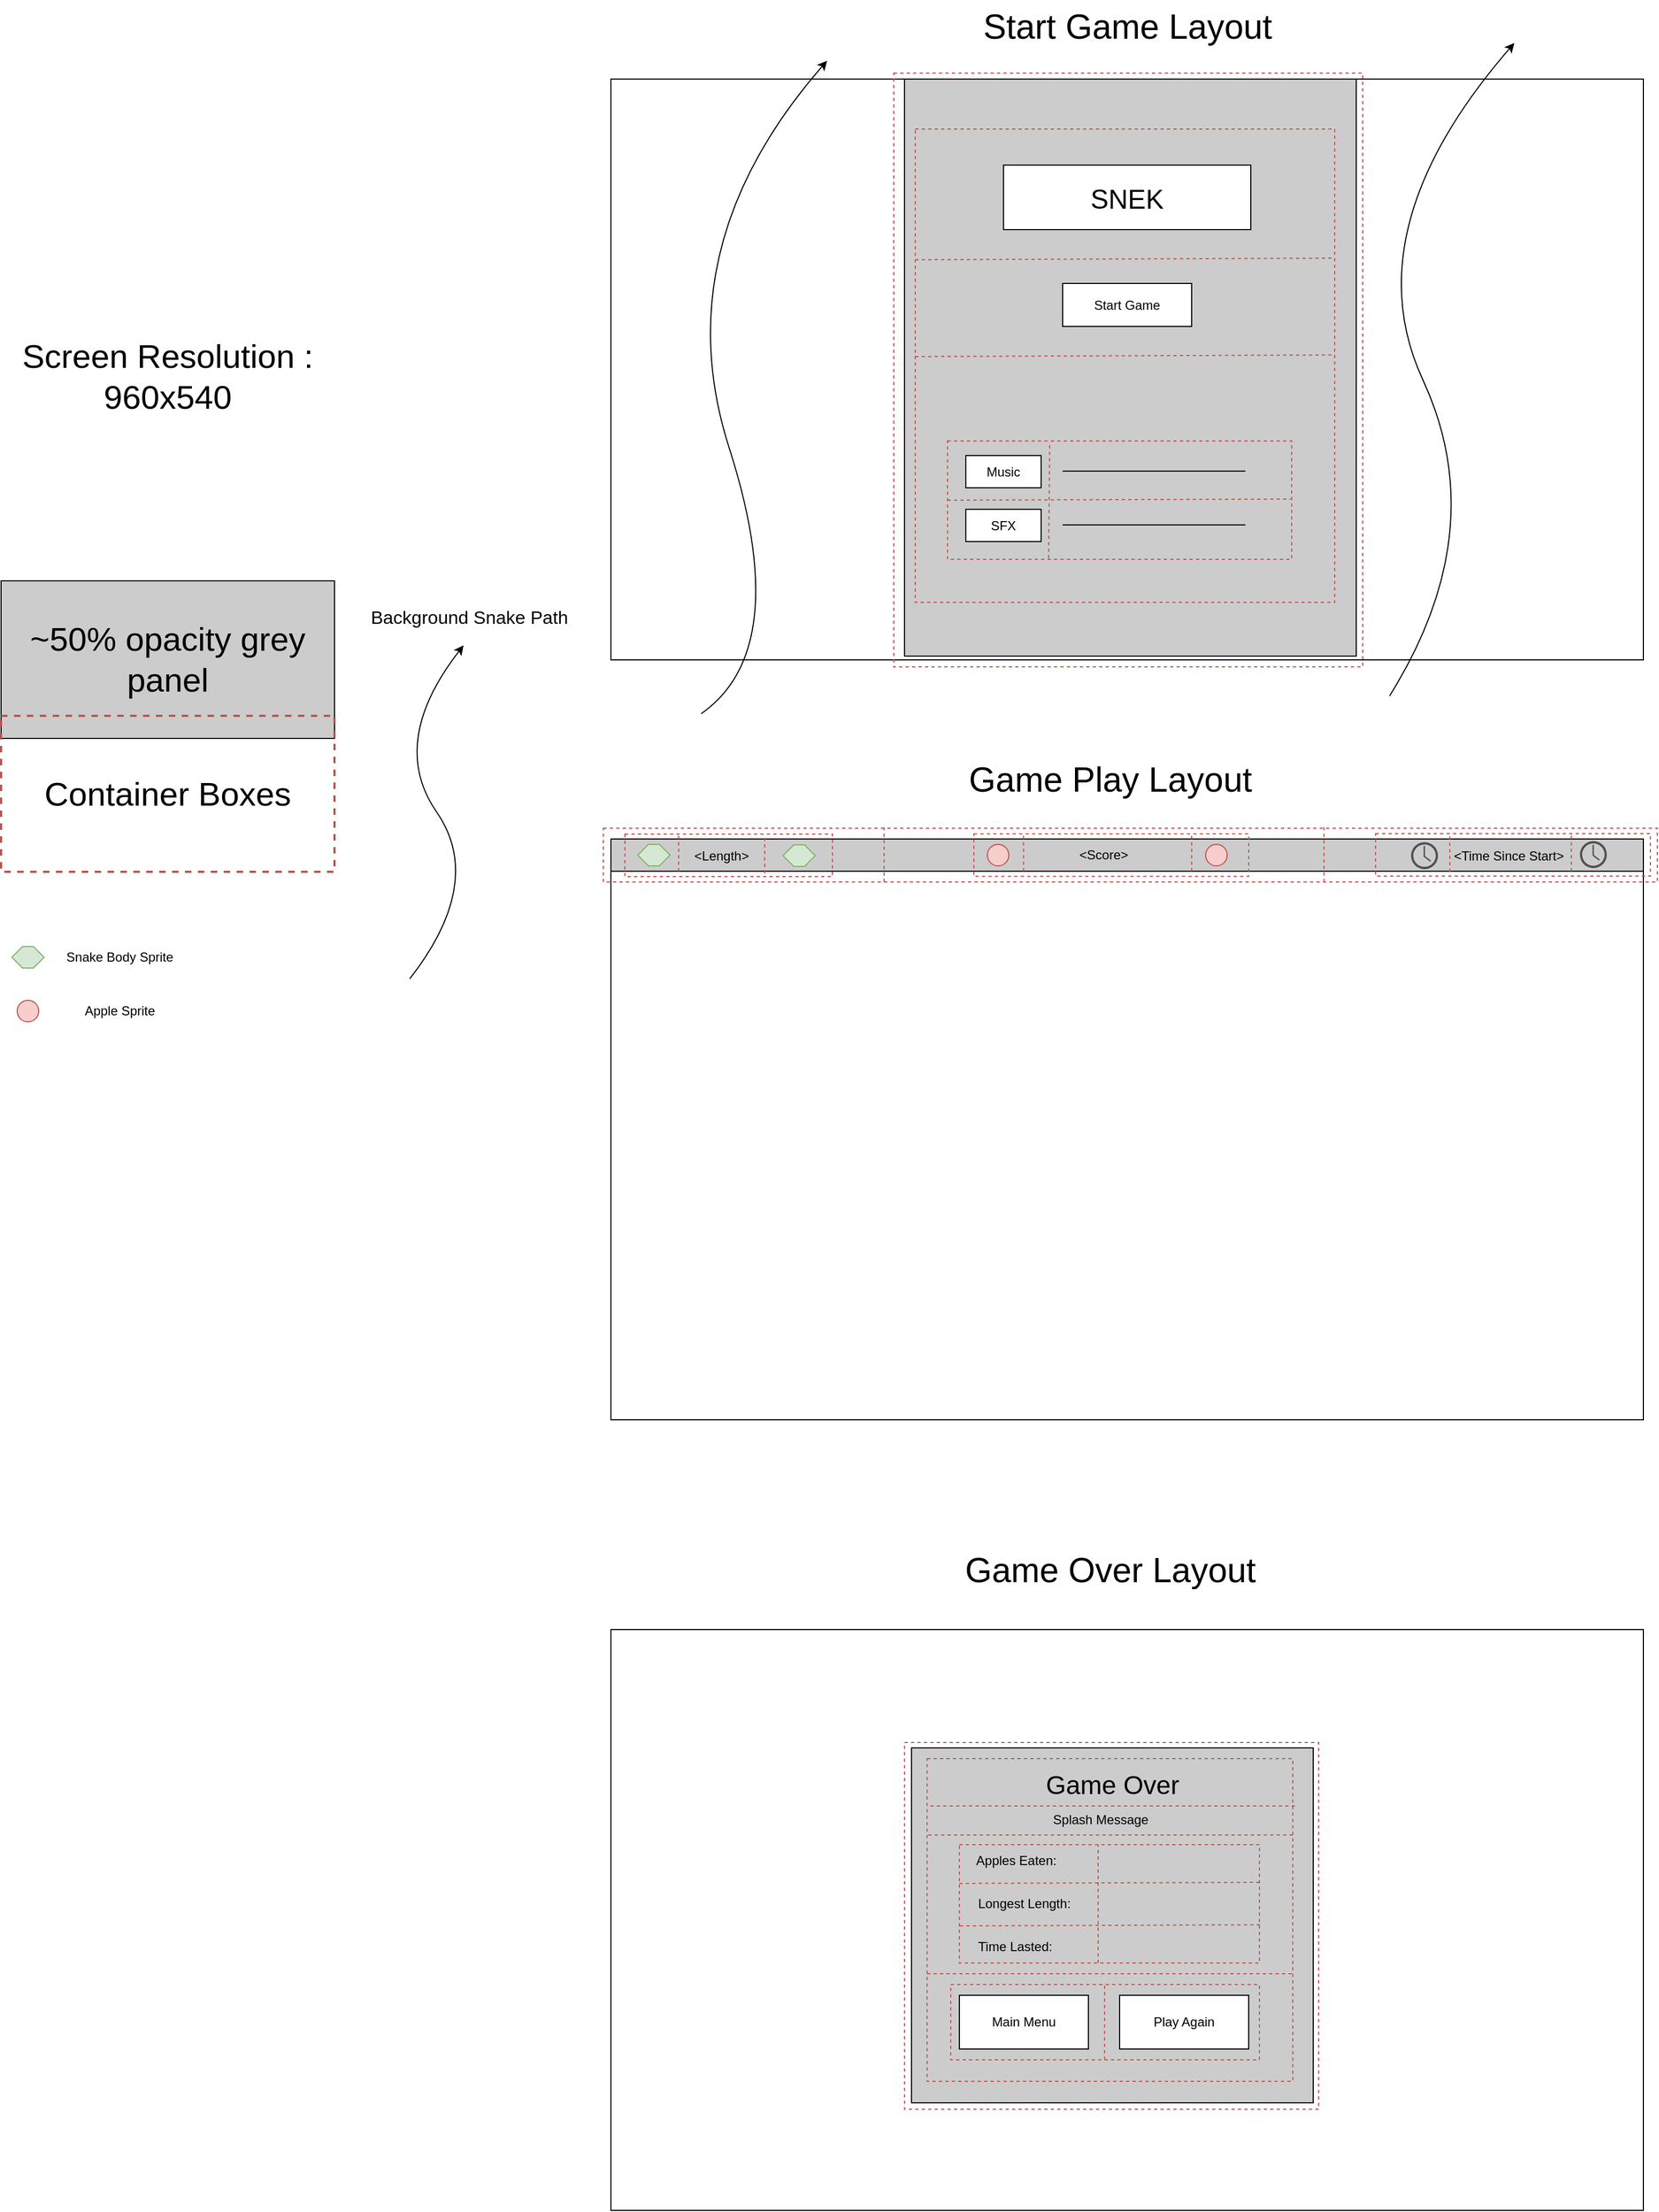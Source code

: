 <mxfile version="24.6.4" type="device">
  <diagram name="Page-1" id="9AzzWPS5db-NXkA7KzkK">
    <mxGraphModel dx="3001" dy="2727" grid="1" gridSize="10" guides="1" tooltips="1" connect="1" arrows="1" fold="1" page="1" pageScale="1" pageWidth="827" pageHeight="1169" math="0" shadow="0">
      <root>
        <mxCell id="0" />
        <mxCell id="1" parent="0" />
        <mxCell id="7LeRTyqalhS2gj-OQN5v-1" value="" style="rounded=0;whiteSpace=wrap;html=1;" vertex="1" parent="1">
          <mxGeometry x="-133" y="-1086.5" width="960" height="540" as="geometry" />
        </mxCell>
        <mxCell id="7LeRTyqalhS2gj-OQN5v-30" value="" style="rounded=0;whiteSpace=wrap;html=1;fillColor=#CCCCCC;" vertex="1" parent="1">
          <mxGeometry x="140" y="-1086.5" width="420" height="536.5" as="geometry" />
        </mxCell>
        <mxCell id="7LeRTyqalhS2gj-OQN5v-2" value="&lt;font style=&quot;font-size: 25px;&quot;&gt;SNEK&lt;/font&gt;" style="rounded=0;whiteSpace=wrap;html=1;" vertex="1" parent="1">
          <mxGeometry x="232" y="-1006.5" width="230" height="60" as="geometry" />
        </mxCell>
        <mxCell id="7LeRTyqalhS2gj-OQN5v-3" value="Start Game" style="rounded=0;whiteSpace=wrap;html=1;" vertex="1" parent="1">
          <mxGeometry x="287" y="-896.5" width="120" height="40" as="geometry" />
        </mxCell>
        <mxCell id="7LeRTyqalhS2gj-OQN5v-4" value="Music" style="rounded=0;whiteSpace=wrap;html=1;" vertex="1" parent="1">
          <mxGeometry x="197" y="-736.5" width="70" height="30" as="geometry" />
        </mxCell>
        <mxCell id="7LeRTyqalhS2gj-OQN5v-5" value="" style="endArrow=none;html=1;rounded=0;" edge="1" parent="1">
          <mxGeometry width="50" height="50" relative="1" as="geometry">
            <mxPoint x="287" y="-722" as="sourcePoint" />
            <mxPoint x="457" y="-722" as="targetPoint" />
          </mxGeometry>
        </mxCell>
        <mxCell id="7LeRTyqalhS2gj-OQN5v-6" value="SFX" style="rounded=0;whiteSpace=wrap;html=1;" vertex="1" parent="1">
          <mxGeometry x="197" y="-686.5" width="70" height="30" as="geometry" />
        </mxCell>
        <mxCell id="7LeRTyqalhS2gj-OQN5v-7" value="" style="endArrow=none;html=1;rounded=0;" edge="1" parent="1">
          <mxGeometry width="50" height="50" relative="1" as="geometry">
            <mxPoint x="287" y="-672" as="sourcePoint" />
            <mxPoint x="457" y="-672" as="targetPoint" />
          </mxGeometry>
        </mxCell>
        <mxCell id="7LeRTyqalhS2gj-OQN5v-8" value="" style="curved=1;endArrow=classic;html=1;rounded=0;" edge="1" parent="1">
          <mxGeometry width="50" height="50" relative="1" as="geometry">
            <mxPoint x="-49" y="-496.5" as="sourcePoint" />
            <mxPoint x="68" y="-1103.5" as="targetPoint" />
            <Array as="points">
              <mxPoint x="37" y="-556.5" />
              <mxPoint x="-83" y="-930.5" />
            </Array>
          </mxGeometry>
        </mxCell>
        <mxCell id="7LeRTyqalhS2gj-OQN5v-9" value="" style="curved=1;endArrow=classic;html=1;rounded=0;" edge="1" parent="1">
          <mxGeometry width="50" height="50" relative="1" as="geometry">
            <mxPoint x="591" y="-513" as="sourcePoint" />
            <mxPoint x="707" y="-1120" as="targetPoint" />
            <Array as="points">
              <mxPoint x="687" y="-666.5" />
              <mxPoint x="557" y="-947" />
            </Array>
          </mxGeometry>
        </mxCell>
        <mxCell id="7LeRTyqalhS2gj-OQN5v-11" value="" style="rounded=0;whiteSpace=wrap;html=1;" vertex="1" parent="1">
          <mxGeometry x="-133" y="355" width="960" height="540" as="geometry" />
        </mxCell>
        <mxCell id="7LeRTyqalhS2gj-OQN5v-12" value="&lt;font style=&quot;font-size: 32px;&quot;&gt;Start Game Layout&lt;/font&gt;" style="text;html=1;align=center;verticalAlign=middle;resizable=0;points=[];autosize=1;strokeColor=none;fillColor=none;" vertex="1" parent="1">
          <mxGeometry x="202" y="-1160" width="290" height="50" as="geometry" />
        </mxCell>
        <mxCell id="7LeRTyqalhS2gj-OQN5v-13" value="&lt;font style=&quot;font-size: 32px;&quot;&gt;Game Over Layout&lt;/font&gt;" style="text;html=1;align=center;verticalAlign=middle;resizable=0;points=[];autosize=1;strokeColor=none;fillColor=none;" vertex="1" parent="1">
          <mxGeometry x="186" y="275" width="290" height="50" as="geometry" />
        </mxCell>
        <mxCell id="7LeRTyqalhS2gj-OQN5v-14" value="" style="rounded=0;whiteSpace=wrap;html=1;fillColor=none;dashed=1;strokeColor=#b85450;" vertex="1" parent="1">
          <mxGeometry x="130" y="-1092" width="436" height="552" as="geometry" />
        </mxCell>
        <mxCell id="7LeRTyqalhS2gj-OQN5v-16" value="" style="rounded=0;whiteSpace=wrap;html=1;fillColor=none;dashed=1;strokeColor=#b85450;" vertex="1" parent="1">
          <mxGeometry x="150" y="-1040" width="390" height="440" as="geometry" />
        </mxCell>
        <mxCell id="7LeRTyqalhS2gj-OQN5v-19" value="" style="rounded=0;whiteSpace=wrap;html=1;fillColor=none;dashed=1;strokeColor=#b85450;" vertex="1" parent="1">
          <mxGeometry x="180" y="-750" width="320" height="110" as="geometry" />
        </mxCell>
        <mxCell id="7LeRTyqalhS2gj-OQN5v-20" value="" style="endArrow=none;html=1;rounded=0;fillColor=#f8cecc;strokeColor=#b85450;dashed=1;" edge="1" parent="1">
          <mxGeometry width="50" height="50" relative="1" as="geometry">
            <mxPoint x="274" y="-641" as="sourcePoint" />
            <mxPoint x="275" y="-749" as="targetPoint" />
          </mxGeometry>
        </mxCell>
        <mxCell id="7LeRTyqalhS2gj-OQN5v-21" value="" style="endArrow=none;html=1;rounded=0;fillColor=#f8cecc;strokeColor=#b85450;dashed=1;" edge="1" parent="1">
          <mxGeometry width="50" height="50" relative="1" as="geometry">
            <mxPoint x="180" y="-695" as="sourcePoint" />
            <mxPoint x="499" y="-696" as="targetPoint" />
          </mxGeometry>
        </mxCell>
        <mxCell id="7LeRTyqalhS2gj-OQN5v-22" value="" style="endArrow=none;html=1;rounded=0;fillColor=#f8cecc;strokeColor=#b85450;dashed=1;" edge="1" parent="1">
          <mxGeometry width="50" height="50" relative="1" as="geometry">
            <mxPoint x="150" y="-828.5" as="sourcePoint" />
            <mxPoint x="540" y="-830" as="targetPoint" />
          </mxGeometry>
        </mxCell>
        <mxCell id="7LeRTyqalhS2gj-OQN5v-23" value="" style="endArrow=none;html=1;rounded=0;fillColor=#f8cecc;strokeColor=#b85450;dashed=1;" edge="1" parent="1">
          <mxGeometry width="50" height="50" relative="1" as="geometry">
            <mxPoint x="150" y="-918.5" as="sourcePoint" />
            <mxPoint x="540" y="-920" as="targetPoint" />
          </mxGeometry>
        </mxCell>
        <mxCell id="7LeRTyqalhS2gj-OQN5v-29" value="" style="rounded=0;whiteSpace=wrap;html=1;fillColor=#CCCCCC;" vertex="1" parent="1">
          <mxGeometry x="146.5" y="465" width="373.5" height="330" as="geometry" />
        </mxCell>
        <mxCell id="7LeRTyqalhS2gj-OQN5v-24" value="" style="rounded=0;whiteSpace=wrap;html=1;fillColor=none;dashed=1;strokeColor=#b85450;" vertex="1" parent="1">
          <mxGeometry x="161" y="475" width="340" height="300" as="geometry" />
        </mxCell>
        <mxCell id="7LeRTyqalhS2gj-OQN5v-25" value="&lt;font style=&quot;font-size: 24px;&quot;&gt;Game Over&lt;/font&gt;" style="text;html=1;align=center;verticalAlign=middle;whiteSpace=wrap;rounded=0;" vertex="1" parent="1">
          <mxGeometry x="268.75" y="485" width="129" height="30" as="geometry" />
        </mxCell>
        <mxCell id="7LeRTyqalhS2gj-OQN5v-26" value="Apples Eaten:" style="text;html=1;align=center;verticalAlign=middle;whiteSpace=wrap;rounded=0;" vertex="1" parent="1">
          <mxGeometry x="204.5" y="555" width="78" height="30" as="geometry" />
        </mxCell>
        <mxCell id="7LeRTyqalhS2gj-OQN5v-27" value="Longest Length:" style="text;html=1;align=center;verticalAlign=middle;whiteSpace=wrap;rounded=0;" vertex="1" parent="1">
          <mxGeometry x="204.5" y="595" width="93" height="30" as="geometry" />
        </mxCell>
        <mxCell id="7LeRTyqalhS2gj-OQN5v-28" value="Time Lasted:" style="text;html=1;align=center;verticalAlign=middle;whiteSpace=wrap;rounded=0;" vertex="1" parent="1">
          <mxGeometry x="204.5" y="635" width="75.5" height="30" as="geometry" />
        </mxCell>
        <mxCell id="7LeRTyqalhS2gj-OQN5v-33" value="Main Menu" style="rounded=0;whiteSpace=wrap;html=1;" vertex="1" parent="1">
          <mxGeometry x="191" y="695" width="120" height="50" as="geometry" />
        </mxCell>
        <mxCell id="7LeRTyqalhS2gj-OQN5v-34" value="Play Again" style="rounded=0;whiteSpace=wrap;html=1;" vertex="1" parent="1">
          <mxGeometry x="340" y="695" width="120" height="50" as="geometry" />
        </mxCell>
        <mxCell id="7LeRTyqalhS2gj-OQN5v-35" value="" style="endArrow=none;html=1;rounded=0;fillColor=#f8cecc;strokeColor=#b85450;dashed=1;" edge="1" parent="1">
          <mxGeometry width="50" height="50" relative="1" as="geometry">
            <mxPoint x="162" y="546" as="sourcePoint" />
            <mxPoint x="502" y="546" as="targetPoint" />
          </mxGeometry>
        </mxCell>
        <mxCell id="7LeRTyqalhS2gj-OQN5v-36" value="" style="endArrow=none;html=1;rounded=0;fillColor=#f8cecc;strokeColor=#b85450;dashed=1;" edge="1" parent="1">
          <mxGeometry width="50" height="50" relative="1" as="geometry">
            <mxPoint x="161" y="675" as="sourcePoint" />
            <mxPoint x="501" y="675" as="targetPoint" />
          </mxGeometry>
        </mxCell>
        <mxCell id="7LeRTyqalhS2gj-OQN5v-37" value="" style="rounded=0;whiteSpace=wrap;html=1;fillColor=none;dashed=1;strokeColor=#b85450;" vertex="1" parent="1">
          <mxGeometry x="191" y="555" width="279" height="110" as="geometry" />
        </mxCell>
        <mxCell id="7LeRTyqalhS2gj-OQN5v-38" value="" style="rounded=0;whiteSpace=wrap;html=1;fillColor=none;dashed=1;strokeColor=#b85450;" vertex="1" parent="1">
          <mxGeometry x="183" y="685" width="287" height="70" as="geometry" />
        </mxCell>
        <mxCell id="7LeRTyqalhS2gj-OQN5v-40" value="" style="endArrow=none;html=1;rounded=0;fillColor=#f8cecc;strokeColor=#b85450;dashed=1;" edge="1" parent="1">
          <mxGeometry width="50" height="50" relative="1" as="geometry">
            <mxPoint x="191" y="591" as="sourcePoint" />
            <mxPoint x="470" y="590" as="targetPoint" />
          </mxGeometry>
        </mxCell>
        <mxCell id="7LeRTyqalhS2gj-OQN5v-41" value="" style="endArrow=none;html=1;rounded=0;fillColor=#f8cecc;strokeColor=#b85450;dashed=1;" edge="1" parent="1">
          <mxGeometry width="50" height="50" relative="1" as="geometry">
            <mxPoint x="191.5" y="630.5" as="sourcePoint" />
            <mxPoint x="470.5" y="629.5" as="targetPoint" />
          </mxGeometry>
        </mxCell>
        <mxCell id="7LeRTyqalhS2gj-OQN5v-42" value="" style="endArrow=none;html=1;rounded=0;fillColor=#f8cecc;strokeColor=#b85450;dashed=1;" edge="1" parent="1">
          <mxGeometry width="50" height="50" relative="1" as="geometry">
            <mxPoint x="320" y="665" as="sourcePoint" />
            <mxPoint x="320" y="555" as="targetPoint" />
          </mxGeometry>
        </mxCell>
        <mxCell id="7LeRTyqalhS2gj-OQN5v-43" value="" style="endArrow=none;html=1;rounded=0;fillColor=#f8cecc;strokeColor=#b85450;dashed=1;" edge="1" parent="1">
          <mxGeometry width="50" height="50" relative="1" as="geometry">
            <mxPoint x="326" y="755" as="sourcePoint" />
            <mxPoint x="326.05" y="685" as="targetPoint" />
          </mxGeometry>
        </mxCell>
        <mxCell id="7LeRTyqalhS2gj-OQN5v-44" value="" style="endArrow=none;html=1;rounded=0;fillColor=#f8cecc;strokeColor=#b85450;dashed=1;" edge="1" parent="1">
          <mxGeometry width="50" height="50" relative="1" as="geometry">
            <mxPoint x="164" y="519" as="sourcePoint" />
            <mxPoint x="504" y="519" as="targetPoint" />
          </mxGeometry>
        </mxCell>
        <mxCell id="7LeRTyqalhS2gj-OQN5v-45" value="Splash Message" style="text;html=1;align=center;verticalAlign=middle;resizable=0;points=[];autosize=1;strokeColor=none;fillColor=none;" vertex="1" parent="1">
          <mxGeometry x="267" y="517" width="110" height="30" as="geometry" />
        </mxCell>
        <mxCell id="7LeRTyqalhS2gj-OQN5v-46" value="" style="rounded=0;whiteSpace=wrap;html=1;" vertex="1" parent="1">
          <mxGeometry x="-133" y="-380" width="960" height="540" as="geometry" />
        </mxCell>
        <mxCell id="7LeRTyqalhS2gj-OQN5v-47" value="&lt;font style=&quot;font-size: 32px;&quot;&gt;Game Play Layout&lt;/font&gt;" style="text;html=1;align=center;verticalAlign=middle;resizable=0;points=[];autosize=1;strokeColor=none;fillColor=none;" vertex="1" parent="1">
          <mxGeometry x="186" y="-460" width="290" height="50" as="geometry" />
        </mxCell>
        <mxCell id="7LeRTyqalhS2gj-OQN5v-48" value="" style="rounded=0;whiteSpace=wrap;html=1;fillColor=#CCCCCC;" vertex="1" parent="1">
          <mxGeometry x="-133" y="-380" width="960" height="30" as="geometry" />
        </mxCell>
        <mxCell id="7LeRTyqalhS2gj-OQN5v-67" value="&amp;lt;Time Since Start&amp;gt;" style="text;html=1;align=center;verticalAlign=middle;whiteSpace=wrap;rounded=0;" vertex="1" parent="1">
          <mxGeometry x="647" y="-379.5" width="110" height="30" as="geometry" />
        </mxCell>
        <mxCell id="7LeRTyqalhS2gj-OQN5v-68" value="&amp;lt;Score&amp;gt;&amp;nbsp;" style="text;html=1;align=center;verticalAlign=middle;whiteSpace=wrap;rounded=0;" vertex="1" parent="1">
          <mxGeometry x="286.5" y="-380" width="80" height="30" as="geometry" />
        </mxCell>
        <mxCell id="7LeRTyqalhS2gj-OQN5v-69" value="" style="ellipse;whiteSpace=wrap;html=1;aspect=fixed;fillColor=#f8cecc;strokeColor=#b85450;" vertex="1" parent="1">
          <mxGeometry x="217" y="-375" width="20" height="20" as="geometry" />
        </mxCell>
        <mxCell id="7LeRTyqalhS2gj-OQN5v-70" value="" style="ellipse;whiteSpace=wrap;html=1;aspect=fixed;fillColor=#f8cecc;strokeColor=#b85450;" vertex="1" parent="1">
          <mxGeometry x="420" y="-375" width="20" height="20" as="geometry" />
        </mxCell>
        <mxCell id="7LeRTyqalhS2gj-OQN5v-74" value="" style="sketch=0;pointerEvents=1;shadow=0;dashed=0;html=1;strokeColor=none;fillColor=#505050;labelPosition=center;verticalLabelPosition=bottom;verticalAlign=top;outlineConnect=0;align=center;shape=mxgraph.office.concepts.clock;" vertex="1" parent="1">
          <mxGeometry x="611" y="-377" width="25" height="25" as="geometry" />
        </mxCell>
        <mxCell id="7LeRTyqalhS2gj-OQN5v-75" value="" style="sketch=0;pointerEvents=1;shadow=0;dashed=0;html=1;strokeColor=none;fillColor=#505050;labelPosition=center;verticalLabelPosition=bottom;verticalAlign=top;outlineConnect=0;align=center;shape=mxgraph.office.concepts.clock;" vertex="1" parent="1">
          <mxGeometry x="768" y="-378" width="25" height="25" as="geometry" />
        </mxCell>
        <mxCell id="7LeRTyqalhS2gj-OQN5v-76" value="" style="shape=hexagon;perimeter=hexagonPerimeter2;whiteSpace=wrap;html=1;fixedSize=1;size=10;fillColor=#d5e8d4;strokeColor=#82b366;" vertex="1" parent="1">
          <mxGeometry x="-108" y="-375" width="30" height="20" as="geometry" />
        </mxCell>
        <mxCell id="7LeRTyqalhS2gj-OQN5v-77" value="" style="shape=hexagon;perimeter=hexagonPerimeter2;whiteSpace=wrap;html=1;fixedSize=1;size=10;fillColor=#d5e8d4;strokeColor=#82b366;" vertex="1" parent="1">
          <mxGeometry x="27" y="-374.5" width="30" height="20" as="geometry" />
        </mxCell>
        <mxCell id="7LeRTyqalhS2gj-OQN5v-78" value="&amp;lt;Length&amp;gt;" style="text;html=1;align=center;verticalAlign=middle;whiteSpace=wrap;rounded=0;" vertex="1" parent="1">
          <mxGeometry x="-70" y="-379.5" width="80" height="30" as="geometry" />
        </mxCell>
        <mxCell id="7LeRTyqalhS2gj-OQN5v-79" value="Screen Resolution : 960x540" style="text;html=1;align=center;verticalAlign=middle;whiteSpace=wrap;rounded=0;strokeWidth=5;fontSize=31;" vertex="1" parent="1">
          <mxGeometry x="-700" y="-883" width="310" height="146.5" as="geometry" />
        </mxCell>
        <mxCell id="7LeRTyqalhS2gj-OQN5v-80" value="~50% opacity grey panel" style="text;html=1;align=center;verticalAlign=middle;whiteSpace=wrap;rounded=0;strokeWidth=1;fontSize=31;strokeColor=#000000;fillColor=#CCCCCC;" vertex="1" parent="1">
          <mxGeometry x="-700" y="-620" width="310" height="146.5" as="geometry" />
        </mxCell>
        <mxCell id="7LeRTyqalhS2gj-OQN5v-82" value="Container Boxes" style="text;html=1;align=center;verticalAlign=middle;whiteSpace=wrap;rounded=0;strokeWidth=2;fontSize=31;strokeColor=#b85450;dashed=1;fillColor=none;" vertex="1" parent="1">
          <mxGeometry x="-700" y="-494.5" width="310" height="145" as="geometry" />
        </mxCell>
        <mxCell id="7LeRTyqalhS2gj-OQN5v-83" value="" style="shape=hexagon;perimeter=hexagonPerimeter2;whiteSpace=wrap;html=1;fixedSize=1;size=10;fillColor=#d5e8d4;strokeColor=#82b366;" vertex="1" parent="1">
          <mxGeometry x="-690" y="-280" width="30" height="20" as="geometry" />
        </mxCell>
        <mxCell id="7LeRTyqalhS2gj-OQN5v-85" value="" style="ellipse;whiteSpace=wrap;html=1;aspect=fixed;fillColor=#f8cecc;strokeColor=#b85450;" vertex="1" parent="1">
          <mxGeometry x="-685" y="-230" width="20" height="20" as="geometry" />
        </mxCell>
        <mxCell id="7LeRTyqalhS2gj-OQN5v-86" value="Snake Body Sprite" style="text;html=1;align=center;verticalAlign=middle;resizable=0;points=[];autosize=1;strokeColor=none;fillColor=none;" vertex="1" parent="1">
          <mxGeometry x="-650" y="-285" width="120" height="30" as="geometry" />
        </mxCell>
        <mxCell id="7LeRTyqalhS2gj-OQN5v-87" value="Apple Sprite" style="text;html=1;align=center;verticalAlign=middle;resizable=0;points=[];autosize=1;strokeColor=none;fillColor=none;" vertex="1" parent="1">
          <mxGeometry x="-635" y="-235" width="90" height="30" as="geometry" />
        </mxCell>
        <mxCell id="7LeRTyqalhS2gj-OQN5v-88" value="" style="text;html=1;align=center;verticalAlign=middle;whiteSpace=wrap;rounded=0;strokeWidth=1;fontSize=31;strokeColor=#b85450;dashed=1;fillColor=none;" vertex="1" parent="1">
          <mxGeometry x="-140" y="-390" width="980" height="50" as="geometry" />
        </mxCell>
        <mxCell id="7LeRTyqalhS2gj-OQN5v-89" value="" style="endArrow=none;html=1;rounded=0;fillColor=#f8cecc;strokeColor=#b85450;dashed=1;" edge="1" parent="1">
          <mxGeometry width="50" height="50" relative="1" as="geometry">
            <mxPoint x="121" y="-340" as="sourcePoint" />
            <mxPoint x="121" y="-393" as="targetPoint" />
          </mxGeometry>
        </mxCell>
        <mxCell id="7LeRTyqalhS2gj-OQN5v-90" value="" style="endArrow=none;html=1;rounded=0;fillColor=#f8cecc;strokeColor=#b85450;dashed=1;" edge="1" parent="1">
          <mxGeometry width="50" height="50" relative="1" as="geometry">
            <mxPoint x="530" y="-340" as="sourcePoint" />
            <mxPoint x="530" y="-393" as="targetPoint" />
          </mxGeometry>
        </mxCell>
        <mxCell id="7LeRTyqalhS2gj-OQN5v-91" value="" style="text;html=1;align=center;verticalAlign=middle;whiteSpace=wrap;rounded=0;strokeWidth=1;fontSize=31;strokeColor=#b85450;dashed=1;fillColor=none;" vertex="1" parent="1">
          <mxGeometry x="-120" y="-384.5" width="193" height="39.5" as="geometry" />
        </mxCell>
        <mxCell id="7LeRTyqalhS2gj-OQN5v-92" value="" style="text;html=1;align=center;verticalAlign=middle;whiteSpace=wrap;rounded=0;strokeWidth=1;fontSize=31;strokeColor=#b85450;dashed=1;fillColor=none;" vertex="1" parent="1">
          <mxGeometry x="204.5" y="-384.75" width="255.5" height="39.5" as="geometry" />
        </mxCell>
        <mxCell id="7LeRTyqalhS2gj-OQN5v-93" value="" style="text;html=1;align=center;verticalAlign=middle;whiteSpace=wrap;rounded=0;strokeWidth=1;fontSize=31;strokeColor=#b85450;dashed=1;fillColor=none;" vertex="1" parent="1">
          <mxGeometry x="578" y="-385" width="255.5" height="39.5" as="geometry" />
        </mxCell>
        <mxCell id="7LeRTyqalhS2gj-OQN5v-94" value="" style="endArrow=none;html=1;rounded=0;fillColor=#f8cecc;strokeColor=#b85450;dashed=1;" edge="1" parent="1">
          <mxGeometry width="50" height="50" relative="1" as="geometry">
            <mxPoint x="-70" y="-350" as="sourcePoint" />
            <mxPoint x="-70" y="-385" as="targetPoint" />
          </mxGeometry>
        </mxCell>
        <mxCell id="7LeRTyqalhS2gj-OQN5v-95" value="" style="endArrow=none;html=1;rounded=0;fillColor=#f8cecc;strokeColor=#b85450;dashed=1;" edge="1" parent="1">
          <mxGeometry width="50" height="50" relative="1" as="geometry">
            <mxPoint x="10" y="-348" as="sourcePoint" />
            <mxPoint x="10" y="-383" as="targetPoint" />
          </mxGeometry>
        </mxCell>
        <mxCell id="7LeRTyqalhS2gj-OQN5v-96" value="" style="endArrow=none;html=1;rounded=0;fillColor=#f8cecc;strokeColor=#b85450;dashed=1;" edge="1" parent="1">
          <mxGeometry width="50" height="50" relative="1" as="geometry">
            <mxPoint x="250.68" y="-350" as="sourcePoint" />
            <mxPoint x="250.68" y="-385" as="targetPoint" />
          </mxGeometry>
        </mxCell>
        <mxCell id="7LeRTyqalhS2gj-OQN5v-97" value="" style="endArrow=none;html=1;rounded=0;fillColor=#f8cecc;strokeColor=#b85450;dashed=1;" edge="1" parent="1">
          <mxGeometry width="50" height="50" relative="1" as="geometry">
            <mxPoint x="407" y="-350" as="sourcePoint" />
            <mxPoint x="407" y="-385" as="targetPoint" />
          </mxGeometry>
        </mxCell>
        <mxCell id="7LeRTyqalhS2gj-OQN5v-98" value="" style="endArrow=none;html=1;rounded=0;fillColor=#f8cecc;strokeColor=#b85450;dashed=1;" edge="1" parent="1">
          <mxGeometry width="50" height="50" relative="1" as="geometry">
            <mxPoint x="647" y="-349.5" as="sourcePoint" />
            <mxPoint x="647" y="-384.5" as="targetPoint" />
          </mxGeometry>
        </mxCell>
        <mxCell id="7LeRTyqalhS2gj-OQN5v-99" value="" style="endArrow=none;html=1;rounded=0;fillColor=#f8cecc;strokeColor=#b85450;dashed=1;" edge="1" parent="1">
          <mxGeometry width="50" height="50" relative="1" as="geometry">
            <mxPoint x="760" y="-350" as="sourcePoint" />
            <mxPoint x="760" y="-385" as="targetPoint" />
          </mxGeometry>
        </mxCell>
        <mxCell id="7LeRTyqalhS2gj-OQN5v-100" value="" style="rounded=0;whiteSpace=wrap;html=1;fillColor=none;dashed=1;strokeColor=#b85450;" vertex="1" parent="1">
          <mxGeometry x="140" y="460" width="385" height="341" as="geometry" />
        </mxCell>
        <mxCell id="7LeRTyqalhS2gj-OQN5v-101" value="" style="curved=1;endArrow=classic;html=1;rounded=0;" edge="1" parent="1">
          <mxGeometry width="50" height="50" relative="1" as="geometry">
            <mxPoint x="-320" y="-250" as="sourcePoint" />
            <mxPoint x="-270" y="-560" as="targetPoint" />
            <Array as="points">
              <mxPoint x="-250" y="-340" />
              <mxPoint x="-340" y="-470" />
            </Array>
          </mxGeometry>
        </mxCell>
        <mxCell id="7LeRTyqalhS2gj-OQN5v-102" value="Background Snake Path" style="text;html=1;align=center;verticalAlign=middle;resizable=0;points=[];autosize=1;strokeColor=none;fillColor=none;strokeWidth=7;fontSize=17;" vertex="1" parent="1">
          <mxGeometry x="-370" y="-600" width="210" height="30" as="geometry" />
        </mxCell>
      </root>
    </mxGraphModel>
  </diagram>
</mxfile>
